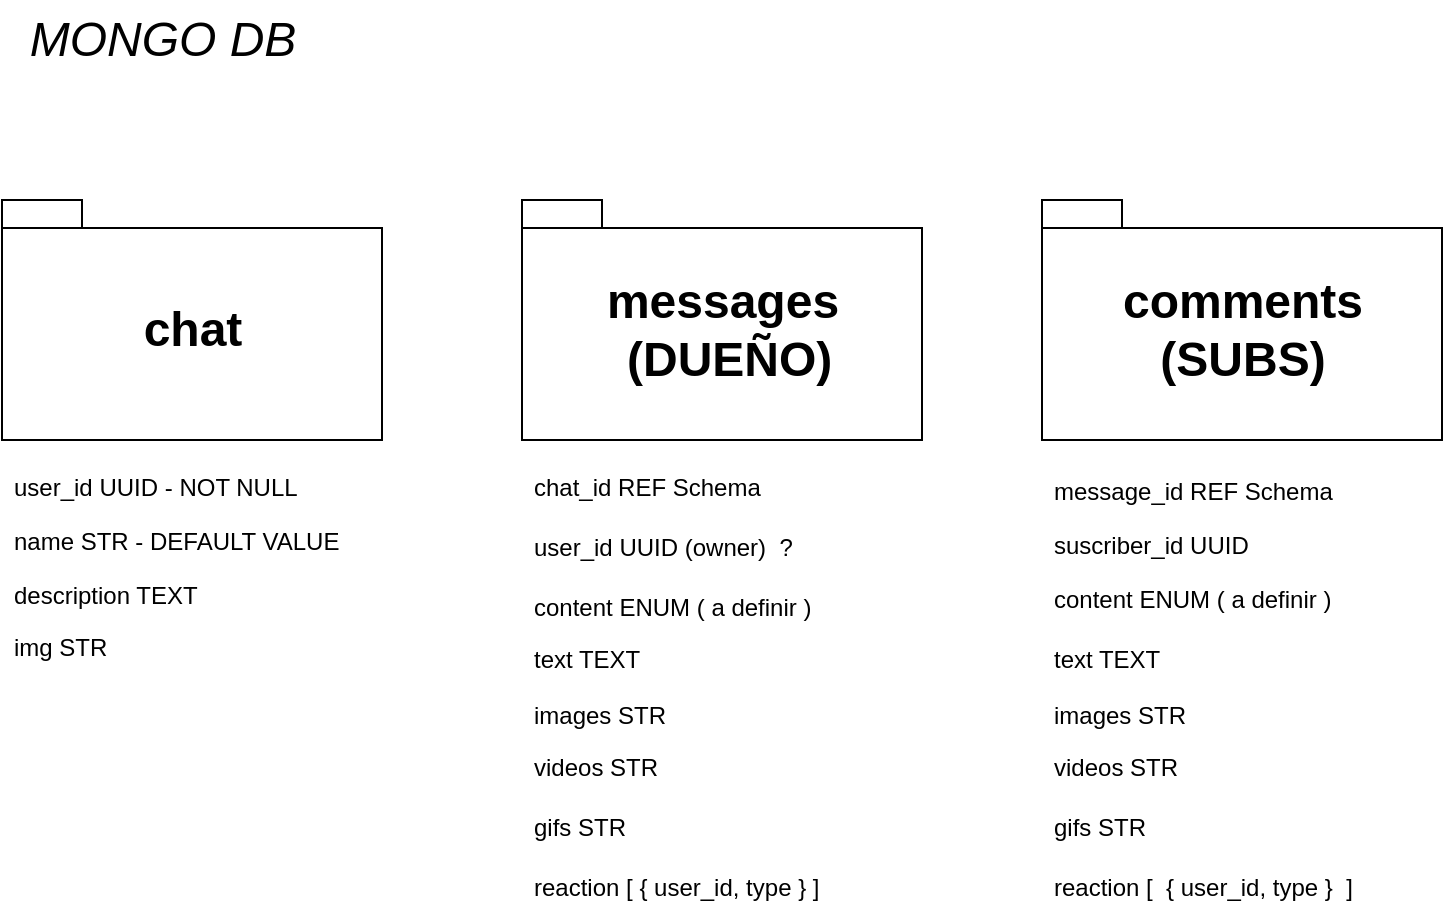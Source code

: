 <mxfile>
    <diagram id="YF7XhDCpssPX3aJB71T2" name="Page-1">
        <mxGraphModel dx="1251" dy="495" grid="1" gridSize="10" guides="1" tooltips="1" connect="1" arrows="1" fold="1" page="1" pageScale="1" pageWidth="850" pageHeight="1100" math="0" shadow="0">
            <root>
                <mxCell id="0"/>
                <mxCell id="1" parent="0"/>
                <mxCell id="2" value="chat" style="shape=folder;fontStyle=1;spacingTop=10;tabWidth=40;tabHeight=14;tabPosition=left;html=1;fontSize=24;" parent="1" vertex="1">
                    <mxGeometry x="40" y="120" width="190" height="120" as="geometry"/>
                </mxCell>
                <mxCell id="3" value="messages&lt;br&gt;&amp;nbsp;(DUEÑO)" style="shape=folder;fontStyle=1;spacingTop=10;tabWidth=40;tabHeight=14;tabPosition=left;html=1;fontSize=24;" parent="1" vertex="1">
                    <mxGeometry x="300" y="120" width="200" height="120" as="geometry"/>
                </mxCell>
                <mxCell id="4" value="&lt;span style=&quot;font-size: 24px;&quot;&gt;&lt;i&gt;MONGO DB&lt;/i&gt;&lt;/span&gt;" style="text;html=1;align=center;verticalAlign=middle;resizable=0;points=[];autosize=1;strokeColor=none;fillColor=none;" parent="1" vertex="1">
                    <mxGeometry x="40" y="20" width="160" height="40" as="geometry"/>
                </mxCell>
                <mxCell id="8" value="user_id UUID - NOT NULL" style="text;strokeColor=none;fillColor=none;align=left;verticalAlign=top;spacingLeft=4;spacingRight=4;overflow=hidden;rotatable=0;points=[[0,0.5],[1,0.5]];portConstraint=eastwest;" parent="1" vertex="1">
                    <mxGeometry x="40" y="250" width="160" height="26" as="geometry"/>
                </mxCell>
                <mxCell id="11" value="chat_id REF Schema" style="text;strokeColor=none;fillColor=none;align=left;verticalAlign=top;spacingLeft=4;spacingRight=4;overflow=hidden;rotatable=0;points=[[0,0.5],[1,0.5]];portConstraint=eastwest;" parent="1" vertex="1">
                    <mxGeometry x="300" y="250" width="160" height="26" as="geometry"/>
                </mxCell>
                <mxCell id="12" value="user_id UUID (owner)  ?" style="text;strokeColor=none;fillColor=none;align=left;verticalAlign=top;spacingLeft=4;spacingRight=4;overflow=hidden;rotatable=0;points=[[0,0.5],[1,0.5]];portConstraint=eastwest;" parent="1" vertex="1">
                    <mxGeometry x="300" y="280" width="160" height="26" as="geometry"/>
                </mxCell>
                <mxCell id="13" value="images STR " style="text;strokeColor=none;fillColor=none;align=left;verticalAlign=top;spacingLeft=4;spacingRight=4;overflow=hidden;rotatable=0;points=[[0,0.5],[1,0.5]];portConstraint=eastwest;" parent="1" vertex="1">
                    <mxGeometry x="300" y="364" width="160" height="26" as="geometry"/>
                </mxCell>
                <mxCell id="14" value="content ENUM ( a definir )" style="text;strokeColor=none;fillColor=none;align=left;verticalAlign=top;spacingLeft=4;spacingRight=4;overflow=hidden;rotatable=0;points=[[0,0.5],[1,0.5]];portConstraint=eastwest;" parent="1" vertex="1">
                    <mxGeometry x="300" y="310" width="160" height="20" as="geometry"/>
                </mxCell>
                <mxCell id="15" value="videos STR" style="text;strokeColor=none;fillColor=none;align=left;verticalAlign=top;spacingLeft=4;spacingRight=4;overflow=hidden;rotatable=0;points=[[0,0.5],[1,0.5]];portConstraint=eastwest;" parent="1" vertex="1">
                    <mxGeometry x="300" y="390" width="160" height="26" as="geometry"/>
                </mxCell>
                <mxCell id="16" value="gifs STR" style="text;strokeColor=none;fillColor=none;align=left;verticalAlign=top;spacingLeft=4;spacingRight=4;overflow=hidden;rotatable=0;points=[[0,0.5],[1,0.5]];portConstraint=eastwest;" parent="1" vertex="1">
                    <mxGeometry x="300" y="420" width="160" height="26" as="geometry"/>
                </mxCell>
                <mxCell id="18" value="reaction [ { user_id, type } ]" style="text;strokeColor=none;fillColor=none;align=left;verticalAlign=top;spacingLeft=4;spacingRight=4;overflow=hidden;rotatable=0;points=[[0,0.5],[1,0.5]];portConstraint=eastwest;" parent="1" vertex="1">
                    <mxGeometry x="300" y="450" width="160" height="26" as="geometry"/>
                </mxCell>
                <mxCell id="23" value="comments&lt;br&gt;(SUBS)" style="shape=folder;fontStyle=1;spacingTop=10;tabWidth=40;tabHeight=14;tabPosition=left;html=1;fontSize=24;" parent="1" vertex="1">
                    <mxGeometry x="560" y="120" width="200" height="120" as="geometry"/>
                </mxCell>
                <mxCell id="25" value="suscriber_id UUID" style="text;strokeColor=none;fillColor=none;align=left;verticalAlign=top;spacingLeft=4;spacingRight=4;overflow=hidden;rotatable=0;points=[[0,0.5],[1,0.5]];portConstraint=eastwest;" parent="1" vertex="1">
                    <mxGeometry x="560" y="279" width="160" height="26" as="geometry"/>
                </mxCell>
                <mxCell id="27" value="content ENUM ( a definir )" style="text;strokeColor=none;fillColor=none;align=left;verticalAlign=top;spacingLeft=4;spacingRight=4;overflow=hidden;rotatable=0;points=[[0,0.5],[1,0.5]];portConstraint=eastwest;" parent="1" vertex="1">
                    <mxGeometry x="560" y="306" width="160" height="20" as="geometry"/>
                </mxCell>
                <mxCell id="28" value="images STR " style="text;strokeColor=none;fillColor=none;align=left;verticalAlign=top;spacingLeft=4;spacingRight=4;overflow=hidden;rotatable=0;points=[[0,0.5],[1,0.5]];portConstraint=eastwest;" parent="1" vertex="1">
                    <mxGeometry x="560" y="364" width="160" height="26" as="geometry"/>
                </mxCell>
                <mxCell id="29" value="videos STR" style="text;strokeColor=none;fillColor=none;align=left;verticalAlign=top;spacingLeft=4;spacingRight=4;overflow=hidden;rotatable=0;points=[[0,0.5],[1,0.5]];portConstraint=eastwest;" parent="1" vertex="1">
                    <mxGeometry x="560" y="390" width="160" height="26" as="geometry"/>
                </mxCell>
                <mxCell id="30" value="gifs STR" style="text;strokeColor=none;fillColor=none;align=left;verticalAlign=top;spacingLeft=4;spacingRight=4;overflow=hidden;rotatable=0;points=[[0,0.5],[1,0.5]];portConstraint=eastwest;" parent="1" vertex="1">
                    <mxGeometry x="560" y="420" width="160" height="26" as="geometry"/>
                </mxCell>
                <mxCell id="31" value="reaction [  { user_id, type }  ]" style="text;strokeColor=none;fillColor=none;align=left;verticalAlign=top;spacingLeft=4;spacingRight=4;overflow=hidden;rotatable=0;points=[[0,0.5],[1,0.5]];portConstraint=eastwest;" parent="1" vertex="1">
                    <mxGeometry x="560" y="450" width="160" height="26" as="geometry"/>
                </mxCell>
                <mxCell id="34" value="name STR - DEFAULT VALUE" style="text;strokeColor=none;fillColor=none;align=left;verticalAlign=top;spacingLeft=4;spacingRight=4;overflow=hidden;rotatable=0;points=[[0,0.5],[1,0.5]];portConstraint=eastwest;" vertex="1" parent="1">
                    <mxGeometry x="40" y="277" width="180" height="26" as="geometry"/>
                </mxCell>
                <mxCell id="35" value="description TEXT" style="text;strokeColor=none;fillColor=none;align=left;verticalAlign=top;spacingLeft=4;spacingRight=4;overflow=hidden;rotatable=0;points=[[0,0.5],[1,0.5]];portConstraint=eastwest;" vertex="1" parent="1">
                    <mxGeometry x="40" y="304" width="160" height="26" as="geometry"/>
                </mxCell>
                <mxCell id="36" value="img STR" style="text;strokeColor=none;fillColor=none;align=left;verticalAlign=top;spacingLeft=4;spacingRight=4;overflow=hidden;rotatable=0;points=[[0,0.5],[1,0.5]];portConstraint=eastwest;" vertex="1" parent="1">
                    <mxGeometry x="40" y="330" width="160" height="26" as="geometry"/>
                </mxCell>
                <mxCell id="37" value="text TEXT" style="text;strokeColor=none;fillColor=none;align=left;verticalAlign=top;spacingLeft=4;spacingRight=4;overflow=hidden;rotatable=0;points=[[0,0.5],[1,0.5]];portConstraint=eastwest;" vertex="1" parent="1">
                    <mxGeometry x="300" y="336" width="160" height="20" as="geometry"/>
                </mxCell>
                <mxCell id="38" value="text TEXT" style="text;strokeColor=none;fillColor=none;align=left;verticalAlign=top;spacingLeft=4;spacingRight=4;overflow=hidden;rotatable=0;points=[[0,0.5],[1,0.5]];portConstraint=eastwest;" vertex="1" parent="1">
                    <mxGeometry x="560" y="336" width="160" height="20" as="geometry"/>
                </mxCell>
                <mxCell id="39" value="message_id REF Schema" style="text;strokeColor=none;fillColor=none;align=left;verticalAlign=top;spacingLeft=4;spacingRight=4;overflow=hidden;rotatable=0;points=[[0,0.5],[1,0.5]];portConstraint=eastwest;" vertex="1" parent="1">
                    <mxGeometry x="560" y="252" width="160" height="26" as="geometry"/>
                </mxCell>
            </root>
        </mxGraphModel>
    </diagram>
</mxfile>